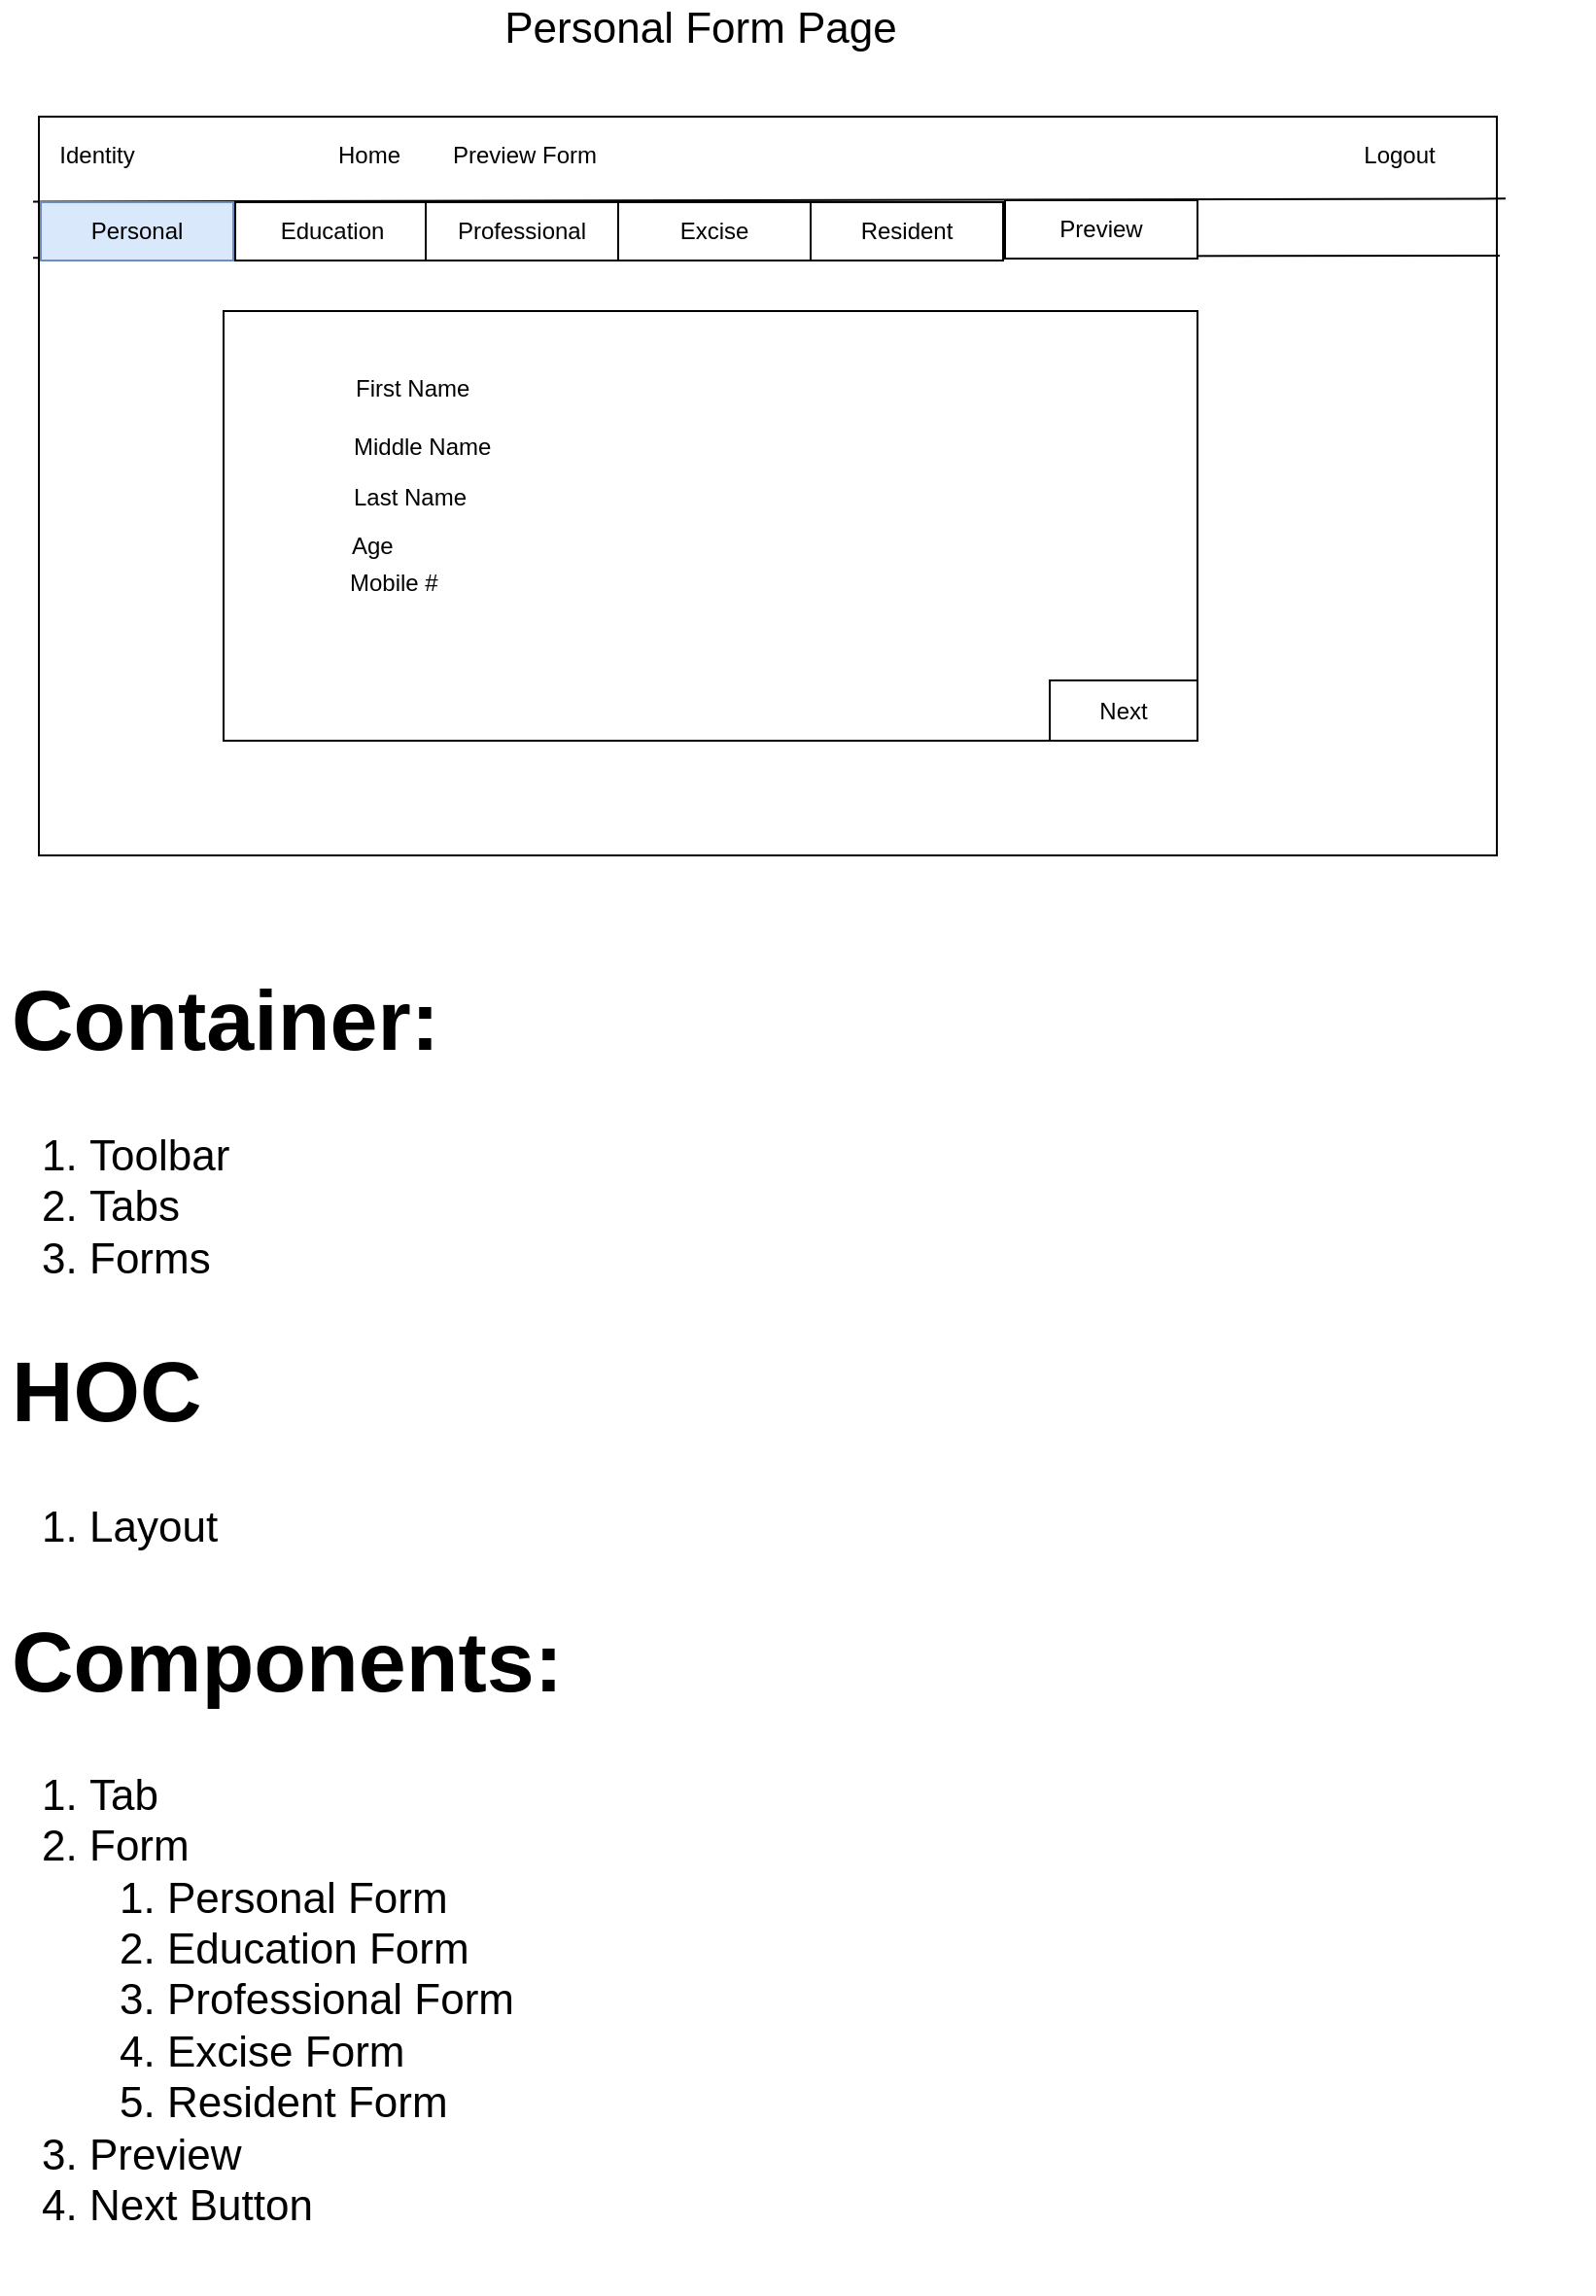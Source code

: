 <mxfile version="13.7.9" type="github" pages="6">
  <diagram id="_5QMkp_ZpDh5lMbEbbph" name="Personal Form Page">
    <mxGraphModel dx="1038" dy="609" grid="1" gridSize="10" guides="1" tooltips="1" connect="1" arrows="1" fold="1" page="1" pageScale="1" pageWidth="827" pageHeight="1169" math="0" shadow="0">
      <root>
        <mxCell id="0" />
        <mxCell id="1" parent="0" />
        <mxCell id="dHvcwWORWN_SWeiu5R4C-1" value="" style="rounded=0;whiteSpace=wrap;html=1;" parent="1" vertex="1">
          <mxGeometry x="40" y="90" width="750" height="380" as="geometry" />
        </mxCell>
        <mxCell id="dHvcwWORWN_SWeiu5R4C-2" value="" style="endArrow=none;html=1;exitX=1.006;exitY=0.111;exitDx=0;exitDy=0;exitPerimeter=0;entryX=-0.004;entryY=0.115;entryDx=0;entryDy=0;entryPerimeter=0;" parent="1" source="dHvcwWORWN_SWeiu5R4C-1" target="dHvcwWORWN_SWeiu5R4C-1" edge="1">
          <mxGeometry width="50" height="50" relative="1" as="geometry">
            <mxPoint x="390" y="340" as="sourcePoint" />
            <mxPoint x="440" y="290" as="targetPoint" />
          </mxGeometry>
        </mxCell>
        <mxCell id="dHvcwWORWN_SWeiu5R4C-3" value="Identity" style="text;html=1;strokeColor=none;fillColor=none;align=center;verticalAlign=middle;whiteSpace=wrap;rounded=0;" parent="1" vertex="1">
          <mxGeometry x="50" y="100" width="40" height="20" as="geometry" />
        </mxCell>
        <mxCell id="dHvcwWORWN_SWeiu5R4C-4" value="Home" style="text;html=1;strokeColor=none;fillColor=none;align=center;verticalAlign=middle;whiteSpace=wrap;rounded=0;" parent="1" vertex="1">
          <mxGeometry x="190" y="100" width="40" height="20" as="geometry" />
        </mxCell>
        <mxCell id="dHvcwWORWN_SWeiu5R4C-5" value="Preview Form" style="text;html=1;strokeColor=none;fillColor=none;align=center;verticalAlign=middle;whiteSpace=wrap;rounded=0;" parent="1" vertex="1">
          <mxGeometry x="250" y="100" width="80" height="20" as="geometry" />
        </mxCell>
        <mxCell id="dHvcwWORWN_SWeiu5R4C-6" value="Logout" style="text;html=1;strokeColor=none;fillColor=none;align=center;verticalAlign=middle;whiteSpace=wrap;rounded=0;" parent="1" vertex="1">
          <mxGeometry x="720" y="100" width="40" height="20" as="geometry" />
        </mxCell>
        <mxCell id="dHvcwWORWN_SWeiu5R4C-7" value="" style="endArrow=none;html=1;entryX=1.002;entryY=0.188;entryDx=0;entryDy=0;exitX=-0.004;exitY=0.191;exitDx=0;exitDy=0;entryPerimeter=0;exitPerimeter=0;" parent="1" source="dHvcwWORWN_SWeiu5R4C-1" target="dHvcwWORWN_SWeiu5R4C-1" edge="1">
          <mxGeometry width="50" height="50" relative="1" as="geometry">
            <mxPoint x="390" y="330" as="sourcePoint" />
            <mxPoint x="440" y="280" as="targetPoint" />
          </mxGeometry>
        </mxCell>
        <mxCell id="dHvcwWORWN_SWeiu5R4C-8" value="Personal" style="rounded=0;whiteSpace=wrap;html=1;fillColor=#dae8fc;strokeColor=#6c8ebf;" parent="1" vertex="1">
          <mxGeometry x="41" y="134" width="99" height="30" as="geometry" />
        </mxCell>
        <mxCell id="dHvcwWORWN_SWeiu5R4C-11" value="" style="rounded=0;whiteSpace=wrap;html=1;" parent="1" vertex="1">
          <mxGeometry x="141" y="134" width="99" height="30" as="geometry" />
        </mxCell>
        <mxCell id="dHvcwWORWN_SWeiu5R4C-12" value="Professional" style="rounded=0;whiteSpace=wrap;html=1;" parent="1" vertex="1">
          <mxGeometry x="239" y="134" width="99" height="30" as="geometry" />
        </mxCell>
        <mxCell id="dHvcwWORWN_SWeiu5R4C-13" value="Excise" style="rounded=0;whiteSpace=wrap;html=1;" parent="1" vertex="1">
          <mxGeometry x="338" y="134" width="99" height="30" as="geometry" />
        </mxCell>
        <mxCell id="dHvcwWORWN_SWeiu5R4C-14" value="Resident" style="rounded=0;whiteSpace=wrap;html=1;" parent="1" vertex="1">
          <mxGeometry x="437" y="134" width="99" height="30" as="geometry" />
        </mxCell>
        <mxCell id="dHvcwWORWN_SWeiu5R4C-15" value="Preview" style="rounded=0;whiteSpace=wrap;html=1;" parent="1" vertex="1">
          <mxGeometry x="537" y="133" width="99" height="30" as="geometry" />
        </mxCell>
        <mxCell id="dHvcwWORWN_SWeiu5R4C-16" value="Education" style="text;html=1;strokeColor=none;fillColor=none;align=center;verticalAlign=middle;whiteSpace=wrap;rounded=0;" parent="1" vertex="1">
          <mxGeometry x="170.5" y="139" width="40" height="20" as="geometry" />
        </mxCell>
        <mxCell id="dHvcwWORWN_SWeiu5R4C-17" value="" style="whiteSpace=wrap;html=1;" parent="1" vertex="1">
          <mxGeometry x="135" y="190" width="501" height="221" as="geometry" />
        </mxCell>
        <mxCell id="dHvcwWORWN_SWeiu5R4C-18" value="First Name" style="text;html=1;strokeColor=none;fillColor=none;align=left;verticalAlign=middle;whiteSpace=wrap;rounded=0;" parent="1" vertex="1">
          <mxGeometry x="201" y="220" width="90" height="20" as="geometry" />
        </mxCell>
        <mxCell id="dHvcwWORWN_SWeiu5R4C-19" value="Middle Name" style="text;html=1;strokeColor=none;fillColor=none;align=left;verticalAlign=middle;whiteSpace=wrap;rounded=0;" parent="1" vertex="1">
          <mxGeometry x="200" y="250" width="80" height="20" as="geometry" />
        </mxCell>
        <mxCell id="dHvcwWORWN_SWeiu5R4C-20" value="Last Name" style="text;html=1;strokeColor=none;fillColor=none;align=left;verticalAlign=middle;whiteSpace=wrap;rounded=0;" parent="1" vertex="1">
          <mxGeometry x="200" y="276" width="70" height="20" as="geometry" />
        </mxCell>
        <mxCell id="dHvcwWORWN_SWeiu5R4C-21" value="Age" style="text;html=1;strokeColor=none;fillColor=none;align=left;verticalAlign=middle;whiteSpace=wrap;rounded=0;" parent="1" vertex="1">
          <mxGeometry x="199" y="301" width="70" height="20" as="geometry" />
        </mxCell>
        <mxCell id="dHvcwWORWN_SWeiu5R4C-22" value="Mobile #" style="text;html=1;strokeColor=none;fillColor=none;align=left;verticalAlign=middle;whiteSpace=wrap;rounded=0;" parent="1" vertex="1">
          <mxGeometry x="198" y="320" width="92" height="20" as="geometry" />
        </mxCell>
        <mxCell id="dHvcwWORWN_SWeiu5R4C-24" value="Next" style="rounded=0;whiteSpace=wrap;html=1;align=center;" parent="1" vertex="1">
          <mxGeometry x="560" y="380" width="76" height="31" as="geometry" />
        </mxCell>
        <mxCell id="dHvcwWORWN_SWeiu5R4C-25" value="Personal Form Page" style="text;html=1;align=center;verticalAlign=middle;resizable=0;points=[];autosize=1;fontSize=22;" parent="1" vertex="1">
          <mxGeometry x="270" y="30" width="220" height="30" as="geometry" />
        </mxCell>
        <mxCell id="dHvcwWORWN_SWeiu5R4C-27" value="&lt;h1&gt;Container:&lt;/h1&gt;&lt;div&gt;&lt;ol&gt;&lt;li&gt;Toolbar&lt;/li&gt;&lt;li&gt;Tabs&lt;/li&gt;&lt;li&gt;Forms&lt;/li&gt;&lt;/ol&gt;&lt;h1&gt;HOC&lt;/h1&gt;&lt;/div&gt;&lt;div&gt;&lt;ol&gt;&lt;li&gt;Layout&lt;/li&gt;&lt;/ol&gt;&lt;h1&gt;Components:&lt;/h1&gt;&lt;/div&gt;&lt;div&gt;&lt;ol&gt;&lt;li&gt;Tab&lt;/li&gt;&lt;li&gt;Form&lt;/li&gt;&lt;ol&gt;&lt;li&gt;Personal Form&lt;/li&gt;&lt;li&gt;Education Form&lt;/li&gt;&lt;li&gt;Professional Form&lt;/li&gt;&lt;li&gt;Excise Form&lt;/li&gt;&lt;li&gt;Resident Form&lt;/li&gt;&lt;/ol&gt;&lt;li&gt;Preview&lt;/li&gt;&lt;li&gt;Next Button&lt;/li&gt;&lt;/ol&gt;&lt;/div&gt;" style="text;html=1;strokeColor=none;fillColor=none;spacing=5;spacingTop=-20;whiteSpace=wrap;overflow=hidden;rounded=0;fontSize=22;align=left;" parent="1" vertex="1">
          <mxGeometry x="20.5" y="510" width="819.5" height="700" as="geometry" />
        </mxCell>
      </root>
    </mxGraphModel>
  </diagram>
  <diagram id="zomrGP-PZG44oM5V3sx0" name="Education Form">
    <mxGraphModel dx="1038" dy="609" grid="1" gridSize="10" guides="1" tooltips="1" connect="1" arrows="1" fold="1" page="1" pageScale="1" pageWidth="827" pageHeight="1169" math="0" shadow="0">
      <root>
        <mxCell id="RTlmgX5sPp2LF5R2o2zU-0" />
        <mxCell id="RTlmgX5sPp2LF5R2o2zU-1" parent="RTlmgX5sPp2LF5R2o2zU-0" />
        <mxCell id="RTlmgX5sPp2LF5R2o2zU-2" value="" style="rounded=0;whiteSpace=wrap;html=1;" vertex="1" parent="RTlmgX5sPp2LF5R2o2zU-1">
          <mxGeometry x="40" y="90" width="750" height="380" as="geometry" />
        </mxCell>
        <mxCell id="RTlmgX5sPp2LF5R2o2zU-3" value="" style="endArrow=none;html=1;exitX=1.006;exitY=0.111;exitDx=0;exitDy=0;exitPerimeter=0;entryX=-0.004;entryY=0.115;entryDx=0;entryDy=0;entryPerimeter=0;" edge="1" parent="RTlmgX5sPp2LF5R2o2zU-1" source="RTlmgX5sPp2LF5R2o2zU-2" target="RTlmgX5sPp2LF5R2o2zU-2">
          <mxGeometry width="50" height="50" relative="1" as="geometry">
            <mxPoint x="390" y="340" as="sourcePoint" />
            <mxPoint x="440" y="290" as="targetPoint" />
          </mxGeometry>
        </mxCell>
        <mxCell id="RTlmgX5sPp2LF5R2o2zU-4" value="Identity" style="text;html=1;strokeColor=none;fillColor=none;align=center;verticalAlign=middle;whiteSpace=wrap;rounded=0;" vertex="1" parent="RTlmgX5sPp2LF5R2o2zU-1">
          <mxGeometry x="50" y="100" width="40" height="20" as="geometry" />
        </mxCell>
        <mxCell id="RTlmgX5sPp2LF5R2o2zU-5" value="Home" style="text;html=1;strokeColor=none;fillColor=none;align=center;verticalAlign=middle;whiteSpace=wrap;rounded=0;" vertex="1" parent="RTlmgX5sPp2LF5R2o2zU-1">
          <mxGeometry x="190" y="100" width="40" height="20" as="geometry" />
        </mxCell>
        <mxCell id="RTlmgX5sPp2LF5R2o2zU-6" value="Preview Form" style="text;html=1;strokeColor=none;fillColor=none;align=center;verticalAlign=middle;whiteSpace=wrap;rounded=0;" vertex="1" parent="RTlmgX5sPp2LF5R2o2zU-1">
          <mxGeometry x="250" y="100" width="80" height="20" as="geometry" />
        </mxCell>
        <mxCell id="RTlmgX5sPp2LF5R2o2zU-7" value="Logout" style="text;html=1;strokeColor=none;fillColor=none;align=center;verticalAlign=middle;whiteSpace=wrap;rounded=0;" vertex="1" parent="RTlmgX5sPp2LF5R2o2zU-1">
          <mxGeometry x="720" y="100" width="40" height="20" as="geometry" />
        </mxCell>
        <mxCell id="RTlmgX5sPp2LF5R2o2zU-8" value="" style="endArrow=none;html=1;entryX=1.002;entryY=0.188;entryDx=0;entryDy=0;exitX=-0.004;exitY=0.191;exitDx=0;exitDy=0;entryPerimeter=0;exitPerimeter=0;" edge="1" parent="RTlmgX5sPp2LF5R2o2zU-1" source="RTlmgX5sPp2LF5R2o2zU-2" target="RTlmgX5sPp2LF5R2o2zU-2">
          <mxGeometry width="50" height="50" relative="1" as="geometry">
            <mxPoint x="390" y="330" as="sourcePoint" />
            <mxPoint x="440" y="280" as="targetPoint" />
          </mxGeometry>
        </mxCell>
        <mxCell id="RTlmgX5sPp2LF5R2o2zU-9" value="Personal" style="rounded=0;whiteSpace=wrap;html=1;" vertex="1" parent="RTlmgX5sPp2LF5R2o2zU-1">
          <mxGeometry x="41" y="134" width="99" height="30" as="geometry" />
        </mxCell>
        <mxCell id="RTlmgX5sPp2LF5R2o2zU-10" value="" style="rounded=0;whiteSpace=wrap;html=1;fillColor=#dae8fc;strokeColor=#6c8ebf;" vertex="1" parent="RTlmgX5sPp2LF5R2o2zU-1">
          <mxGeometry x="141" y="134" width="99" height="30" as="geometry" />
        </mxCell>
        <mxCell id="RTlmgX5sPp2LF5R2o2zU-11" value="Professional" style="rounded=0;whiteSpace=wrap;html=1;" vertex="1" parent="RTlmgX5sPp2LF5R2o2zU-1">
          <mxGeometry x="239" y="134" width="99" height="30" as="geometry" />
        </mxCell>
        <mxCell id="RTlmgX5sPp2LF5R2o2zU-12" value="Excise" style="rounded=0;whiteSpace=wrap;html=1;" vertex="1" parent="RTlmgX5sPp2LF5R2o2zU-1">
          <mxGeometry x="338" y="134" width="99" height="30" as="geometry" />
        </mxCell>
        <mxCell id="RTlmgX5sPp2LF5R2o2zU-13" value="Resident" style="rounded=0;whiteSpace=wrap;html=1;" vertex="1" parent="RTlmgX5sPp2LF5R2o2zU-1">
          <mxGeometry x="437" y="134" width="99" height="30" as="geometry" />
        </mxCell>
        <mxCell id="RTlmgX5sPp2LF5R2o2zU-14" value="Preview" style="rounded=0;whiteSpace=wrap;html=1;" vertex="1" parent="RTlmgX5sPp2LF5R2o2zU-1">
          <mxGeometry x="537" y="133" width="99" height="30" as="geometry" />
        </mxCell>
        <mxCell id="RTlmgX5sPp2LF5R2o2zU-15" value="Education" style="text;html=1;strokeColor=none;fillColor=none;align=center;verticalAlign=middle;whiteSpace=wrap;rounded=0;" vertex="1" parent="RTlmgX5sPp2LF5R2o2zU-1">
          <mxGeometry x="170.5" y="139" width="40" height="20" as="geometry" />
        </mxCell>
        <mxCell id="RTlmgX5sPp2LF5R2o2zU-16" value="" style="whiteSpace=wrap;html=1;" vertex="1" parent="RTlmgX5sPp2LF5R2o2zU-1">
          <mxGeometry x="135" y="190" width="501" height="221" as="geometry" />
        </mxCell>
        <mxCell id="RTlmgX5sPp2LF5R2o2zU-17" value="Matriculation Marks" style="text;html=1;strokeColor=none;fillColor=none;align=left;verticalAlign=middle;whiteSpace=wrap;rounded=0;" vertex="1" parent="RTlmgX5sPp2LF5R2o2zU-1">
          <mxGeometry x="201" y="220" width="259" height="20" as="geometry" />
        </mxCell>
        <mxCell id="RTlmgX5sPp2LF5R2o2zU-18" value="Intermediate Marks&amp;nbsp;" style="text;html=1;strokeColor=none;fillColor=none;align=left;verticalAlign=middle;whiteSpace=wrap;rounded=0;" vertex="1" parent="RTlmgX5sPp2LF5R2o2zU-1">
          <mxGeometry x="200" y="250" width="250" height="20" as="geometry" />
        </mxCell>
        <mxCell id="RTlmgX5sPp2LF5R2o2zU-19" value="Bachelor Marks&amp;nbsp;" style="text;html=1;strokeColor=none;fillColor=none;align=left;verticalAlign=middle;whiteSpace=wrap;rounded=0;" vertex="1" parent="RTlmgX5sPp2LF5R2o2zU-1">
          <mxGeometry x="200" y="276" width="160" height="20" as="geometry" />
        </mxCell>
        <mxCell id="RTlmgX5sPp2LF5R2o2zU-22" value="Next" style="rounded=0;whiteSpace=wrap;html=1;align=center;" vertex="1" parent="RTlmgX5sPp2LF5R2o2zU-1">
          <mxGeometry x="560" y="380" width="76" height="31" as="geometry" />
        </mxCell>
      </root>
    </mxGraphModel>
  </diagram>
  <diagram id="vDonPLZ5r_6iy3P9Mzc5" name="Professional Form">
    <mxGraphModel dx="1038" dy="609" grid="1" gridSize="10" guides="1" tooltips="1" connect="1" arrows="1" fold="1" page="1" pageScale="1" pageWidth="827" pageHeight="1169" math="0" shadow="0">
      <root>
        <mxCell id="7hZLZrtry4kmKRyQlCpE-0" />
        <mxCell id="7hZLZrtry4kmKRyQlCpE-1" parent="7hZLZrtry4kmKRyQlCpE-0" />
        <mxCell id="7hZLZrtry4kmKRyQlCpE-2" value="" style="rounded=0;whiteSpace=wrap;html=1;" vertex="1" parent="7hZLZrtry4kmKRyQlCpE-1">
          <mxGeometry x="40" y="90" width="750" height="380" as="geometry" />
        </mxCell>
        <mxCell id="7hZLZrtry4kmKRyQlCpE-3" value="" style="endArrow=none;html=1;exitX=1.006;exitY=0.111;exitDx=0;exitDy=0;exitPerimeter=0;entryX=-0.004;entryY=0.115;entryDx=0;entryDy=0;entryPerimeter=0;" edge="1" parent="7hZLZrtry4kmKRyQlCpE-1" source="7hZLZrtry4kmKRyQlCpE-2" target="7hZLZrtry4kmKRyQlCpE-2">
          <mxGeometry width="50" height="50" relative="1" as="geometry">
            <mxPoint x="390" y="340" as="sourcePoint" />
            <mxPoint x="440" y="290" as="targetPoint" />
          </mxGeometry>
        </mxCell>
        <mxCell id="7hZLZrtry4kmKRyQlCpE-4" value="Identity" style="text;html=1;strokeColor=none;fillColor=none;align=center;verticalAlign=middle;whiteSpace=wrap;rounded=0;" vertex="1" parent="7hZLZrtry4kmKRyQlCpE-1">
          <mxGeometry x="50" y="100" width="40" height="20" as="geometry" />
        </mxCell>
        <mxCell id="7hZLZrtry4kmKRyQlCpE-5" value="Home" style="text;html=1;strokeColor=none;fillColor=none;align=center;verticalAlign=middle;whiteSpace=wrap;rounded=0;" vertex="1" parent="7hZLZrtry4kmKRyQlCpE-1">
          <mxGeometry x="190" y="100" width="40" height="20" as="geometry" />
        </mxCell>
        <mxCell id="7hZLZrtry4kmKRyQlCpE-6" value="Preview Form" style="text;html=1;strokeColor=none;fillColor=none;align=center;verticalAlign=middle;whiteSpace=wrap;rounded=0;" vertex="1" parent="7hZLZrtry4kmKRyQlCpE-1">
          <mxGeometry x="250" y="100" width="80" height="20" as="geometry" />
        </mxCell>
        <mxCell id="7hZLZrtry4kmKRyQlCpE-7" value="Logout" style="text;html=1;strokeColor=none;fillColor=none;align=center;verticalAlign=middle;whiteSpace=wrap;rounded=0;" vertex="1" parent="7hZLZrtry4kmKRyQlCpE-1">
          <mxGeometry x="720" y="100" width="40" height="20" as="geometry" />
        </mxCell>
        <mxCell id="7hZLZrtry4kmKRyQlCpE-8" value="" style="endArrow=none;html=1;entryX=1.002;entryY=0.188;entryDx=0;entryDy=0;exitX=-0.004;exitY=0.191;exitDx=0;exitDy=0;entryPerimeter=0;exitPerimeter=0;" edge="1" parent="7hZLZrtry4kmKRyQlCpE-1" source="7hZLZrtry4kmKRyQlCpE-2" target="7hZLZrtry4kmKRyQlCpE-2">
          <mxGeometry width="50" height="50" relative="1" as="geometry">
            <mxPoint x="390" y="330" as="sourcePoint" />
            <mxPoint x="440" y="280" as="targetPoint" />
          </mxGeometry>
        </mxCell>
        <mxCell id="7hZLZrtry4kmKRyQlCpE-9" value="Personal" style="rounded=0;whiteSpace=wrap;html=1;" vertex="1" parent="7hZLZrtry4kmKRyQlCpE-1">
          <mxGeometry x="41" y="134" width="99" height="30" as="geometry" />
        </mxCell>
        <mxCell id="7hZLZrtry4kmKRyQlCpE-10" value="" style="rounded=0;whiteSpace=wrap;html=1;" vertex="1" parent="7hZLZrtry4kmKRyQlCpE-1">
          <mxGeometry x="141" y="134" width="99" height="30" as="geometry" />
        </mxCell>
        <mxCell id="7hZLZrtry4kmKRyQlCpE-11" value="Professional" style="rounded=0;whiteSpace=wrap;html=1;fillColor=#dae8fc;strokeColor=#6c8ebf;" vertex="1" parent="7hZLZrtry4kmKRyQlCpE-1">
          <mxGeometry x="239" y="134" width="99" height="30" as="geometry" />
        </mxCell>
        <mxCell id="7hZLZrtry4kmKRyQlCpE-12" value="Excise" style="rounded=0;whiteSpace=wrap;html=1;" vertex="1" parent="7hZLZrtry4kmKRyQlCpE-1">
          <mxGeometry x="338" y="134" width="99" height="30" as="geometry" />
        </mxCell>
        <mxCell id="7hZLZrtry4kmKRyQlCpE-13" value="Resident" style="rounded=0;whiteSpace=wrap;html=1;" vertex="1" parent="7hZLZrtry4kmKRyQlCpE-1">
          <mxGeometry x="437" y="134" width="99" height="30" as="geometry" />
        </mxCell>
        <mxCell id="7hZLZrtry4kmKRyQlCpE-14" value="Preview" style="rounded=0;whiteSpace=wrap;html=1;" vertex="1" parent="7hZLZrtry4kmKRyQlCpE-1">
          <mxGeometry x="537" y="133" width="99" height="30" as="geometry" />
        </mxCell>
        <mxCell id="7hZLZrtry4kmKRyQlCpE-15" value="Education" style="text;html=1;strokeColor=none;fillColor=none;align=center;verticalAlign=middle;whiteSpace=wrap;rounded=0;" vertex="1" parent="7hZLZrtry4kmKRyQlCpE-1">
          <mxGeometry x="170.5" y="139" width="40" height="20" as="geometry" />
        </mxCell>
        <mxCell id="7hZLZrtry4kmKRyQlCpE-16" value="" style="whiteSpace=wrap;html=1;" vertex="1" parent="7hZLZrtry4kmKRyQlCpE-1">
          <mxGeometry x="135" y="190" width="501" height="221" as="geometry" />
        </mxCell>
        <mxCell id="7hZLZrtry4kmKRyQlCpE-17" value="Current Status" style="text;html=1;strokeColor=none;fillColor=none;align=left;verticalAlign=middle;whiteSpace=wrap;rounded=0;" vertex="1" parent="7hZLZrtry4kmKRyQlCpE-1">
          <mxGeometry x="201" y="220" width="149" height="20" as="geometry" />
        </mxCell>
        <mxCell id="7hZLZrtry4kmKRyQlCpE-18" value="Name of Company&amp;nbsp;" style="text;html=1;strokeColor=none;fillColor=none;align=left;verticalAlign=middle;whiteSpace=wrap;rounded=0;" vertex="1" parent="7hZLZrtry4kmKRyQlCpE-1">
          <mxGeometry x="200" y="250" width="130" height="20" as="geometry" />
        </mxCell>
        <mxCell id="7hZLZrtry4kmKRyQlCpE-19" value="Designation Name&amp;nbsp;" style="text;html=1;strokeColor=none;fillColor=none;align=left;verticalAlign=middle;whiteSpace=wrap;rounded=0;" vertex="1" parent="7hZLZrtry4kmKRyQlCpE-1">
          <mxGeometry x="200" y="276" width="110" height="20" as="geometry" />
        </mxCell>
        <mxCell id="7hZLZrtry4kmKRyQlCpE-22" value="Next" style="rounded=0;whiteSpace=wrap;html=1;align=center;" vertex="1" parent="7hZLZrtry4kmKRyQlCpE-1">
          <mxGeometry x="560" y="380" width="76" height="31" as="geometry" />
        </mxCell>
      </root>
    </mxGraphModel>
  </diagram>
  <diagram id="IwCMvcIFxR8ytH-LMjmT" name="Excise Form">
    <mxGraphModel dx="1038" dy="609" grid="1" gridSize="10" guides="1" tooltips="1" connect="1" arrows="1" fold="1" page="1" pageScale="1" pageWidth="827" pageHeight="1169" math="0" shadow="0">
      <root>
        <mxCell id="yuKp6AU2qF__aNd0cSIY-0" />
        <mxCell id="yuKp6AU2qF__aNd0cSIY-1" parent="yuKp6AU2qF__aNd0cSIY-0" />
        <mxCell id="yuKp6AU2qF__aNd0cSIY-2" value="" style="rounded=0;whiteSpace=wrap;html=1;" vertex="1" parent="yuKp6AU2qF__aNd0cSIY-1">
          <mxGeometry x="40" y="90" width="750" height="380" as="geometry" />
        </mxCell>
        <mxCell id="yuKp6AU2qF__aNd0cSIY-3" value="" style="endArrow=none;html=1;exitX=1.006;exitY=0.111;exitDx=0;exitDy=0;exitPerimeter=0;entryX=-0.004;entryY=0.115;entryDx=0;entryDy=0;entryPerimeter=0;" edge="1" parent="yuKp6AU2qF__aNd0cSIY-1" source="yuKp6AU2qF__aNd0cSIY-2" target="yuKp6AU2qF__aNd0cSIY-2">
          <mxGeometry width="50" height="50" relative="1" as="geometry">
            <mxPoint x="390" y="340" as="sourcePoint" />
            <mxPoint x="440" y="290" as="targetPoint" />
          </mxGeometry>
        </mxCell>
        <mxCell id="yuKp6AU2qF__aNd0cSIY-4" value="Identity" style="text;html=1;strokeColor=none;fillColor=none;align=center;verticalAlign=middle;whiteSpace=wrap;rounded=0;" vertex="1" parent="yuKp6AU2qF__aNd0cSIY-1">
          <mxGeometry x="50" y="100" width="40" height="20" as="geometry" />
        </mxCell>
        <mxCell id="yuKp6AU2qF__aNd0cSIY-5" value="Home" style="text;html=1;strokeColor=none;fillColor=none;align=center;verticalAlign=middle;whiteSpace=wrap;rounded=0;" vertex="1" parent="yuKp6AU2qF__aNd0cSIY-1">
          <mxGeometry x="190" y="100" width="40" height="20" as="geometry" />
        </mxCell>
        <mxCell id="yuKp6AU2qF__aNd0cSIY-6" value="Preview Form" style="text;html=1;strokeColor=none;fillColor=none;align=center;verticalAlign=middle;whiteSpace=wrap;rounded=0;" vertex="1" parent="yuKp6AU2qF__aNd0cSIY-1">
          <mxGeometry x="250" y="100" width="80" height="20" as="geometry" />
        </mxCell>
        <mxCell id="yuKp6AU2qF__aNd0cSIY-7" value="Logout" style="text;html=1;strokeColor=none;fillColor=none;align=center;verticalAlign=middle;whiteSpace=wrap;rounded=0;" vertex="1" parent="yuKp6AU2qF__aNd0cSIY-1">
          <mxGeometry x="720" y="100" width="40" height="20" as="geometry" />
        </mxCell>
        <mxCell id="yuKp6AU2qF__aNd0cSIY-8" value="" style="endArrow=none;html=1;entryX=1.002;entryY=0.188;entryDx=0;entryDy=0;exitX=-0.004;exitY=0.191;exitDx=0;exitDy=0;entryPerimeter=0;exitPerimeter=0;" edge="1" parent="yuKp6AU2qF__aNd0cSIY-1" source="yuKp6AU2qF__aNd0cSIY-2" target="yuKp6AU2qF__aNd0cSIY-2">
          <mxGeometry width="50" height="50" relative="1" as="geometry">
            <mxPoint x="390" y="330" as="sourcePoint" />
            <mxPoint x="440" y="280" as="targetPoint" />
          </mxGeometry>
        </mxCell>
        <mxCell id="yuKp6AU2qF__aNd0cSIY-9" value="Personal" style="rounded=0;whiteSpace=wrap;html=1;" vertex="1" parent="yuKp6AU2qF__aNd0cSIY-1">
          <mxGeometry x="41" y="134" width="99" height="30" as="geometry" />
        </mxCell>
        <mxCell id="yuKp6AU2qF__aNd0cSIY-10" value="" style="rounded=0;whiteSpace=wrap;html=1;" vertex="1" parent="yuKp6AU2qF__aNd0cSIY-1">
          <mxGeometry x="141" y="134" width="99" height="30" as="geometry" />
        </mxCell>
        <mxCell id="yuKp6AU2qF__aNd0cSIY-11" value="Professional" style="rounded=0;whiteSpace=wrap;html=1;" vertex="1" parent="yuKp6AU2qF__aNd0cSIY-1">
          <mxGeometry x="239" y="134" width="99" height="30" as="geometry" />
        </mxCell>
        <mxCell id="yuKp6AU2qF__aNd0cSIY-12" value="Excise" style="rounded=0;whiteSpace=wrap;html=1;fillColor=#dae8fc;strokeColor=#6c8ebf;" vertex="1" parent="yuKp6AU2qF__aNd0cSIY-1">
          <mxGeometry x="338" y="134" width="99" height="30" as="geometry" />
        </mxCell>
        <mxCell id="yuKp6AU2qF__aNd0cSIY-13" value="Resident" style="rounded=0;whiteSpace=wrap;html=1;" vertex="1" parent="yuKp6AU2qF__aNd0cSIY-1">
          <mxGeometry x="437" y="134" width="99" height="30" as="geometry" />
        </mxCell>
        <mxCell id="yuKp6AU2qF__aNd0cSIY-14" value="Preview" style="rounded=0;whiteSpace=wrap;html=1;" vertex="1" parent="yuKp6AU2qF__aNd0cSIY-1">
          <mxGeometry x="537" y="133" width="99" height="30" as="geometry" />
        </mxCell>
        <mxCell id="yuKp6AU2qF__aNd0cSIY-15" value="Education" style="text;html=1;strokeColor=none;fillColor=none;align=center;verticalAlign=middle;whiteSpace=wrap;rounded=0;" vertex="1" parent="yuKp6AU2qF__aNd0cSIY-1">
          <mxGeometry x="170.5" y="139" width="40" height="20" as="geometry" />
        </mxCell>
        <mxCell id="yuKp6AU2qF__aNd0cSIY-16" value="" style="whiteSpace=wrap;html=1;" vertex="1" parent="yuKp6AU2qF__aNd0cSIY-1">
          <mxGeometry x="135" y="190" width="501" height="221" as="geometry" />
        </mxCell>
        <mxCell id="yuKp6AU2qF__aNd0cSIY-17" value="Have You Vehicle&amp;nbsp;" style="text;html=1;strokeColor=none;fillColor=none;align=left;verticalAlign=middle;whiteSpace=wrap;rounded=0;" vertex="1" parent="yuKp6AU2qF__aNd0cSIY-1">
          <mxGeometry x="201" y="220" width="149" height="20" as="geometry" />
        </mxCell>
        <mxCell id="yuKp6AU2qF__aNd0cSIY-22" value="Next" style="rounded=0;whiteSpace=wrap;html=1;align=center;" vertex="1" parent="yuKp6AU2qF__aNd0cSIY-1">
          <mxGeometry x="560" y="380" width="76" height="31" as="geometry" />
        </mxCell>
        <mxCell id="xb43eg2x5jJnBdIJtg4Q-0" value="Type" style="text;html=1;strokeColor=none;fillColor=none;align=left;verticalAlign=middle;whiteSpace=wrap;rounded=0;" vertex="1" parent="yuKp6AU2qF__aNd0cSIY-1">
          <mxGeometry x="203" y="237" width="149" height="20" as="geometry" />
        </mxCell>
        <mxCell id="xb43eg2x5jJnBdIJtg4Q-1" value="Plate Number" style="text;html=1;strokeColor=none;fillColor=none;align=left;verticalAlign=middle;whiteSpace=wrap;rounded=0;" vertex="1" parent="yuKp6AU2qF__aNd0cSIY-1">
          <mxGeometry x="205" y="252" width="149" height="20" as="geometry" />
        </mxCell>
      </root>
    </mxGraphModel>
  </diagram>
  <diagram id="IIjqFPzKwZbvzoHn7iBu" name="Resident Form">
    <mxGraphModel dx="1038" dy="609" grid="1" gridSize="10" guides="1" tooltips="1" connect="1" arrows="1" fold="1" page="1" pageScale="1" pageWidth="827" pageHeight="1169" math="0" shadow="0">
      <root>
        <mxCell id="4urHU6THPsLhOWqmrZg6-0" />
        <mxCell id="4urHU6THPsLhOWqmrZg6-1" parent="4urHU6THPsLhOWqmrZg6-0" />
        <mxCell id="4urHU6THPsLhOWqmrZg6-2" value="" style="rounded=0;whiteSpace=wrap;html=1;" vertex="1" parent="4urHU6THPsLhOWqmrZg6-1">
          <mxGeometry x="40" y="90" width="750" height="380" as="geometry" />
        </mxCell>
        <mxCell id="4urHU6THPsLhOWqmrZg6-3" value="" style="endArrow=none;html=1;exitX=1.006;exitY=0.111;exitDx=0;exitDy=0;exitPerimeter=0;entryX=-0.004;entryY=0.115;entryDx=0;entryDy=0;entryPerimeter=0;" edge="1" parent="4urHU6THPsLhOWqmrZg6-1" source="4urHU6THPsLhOWqmrZg6-2" target="4urHU6THPsLhOWqmrZg6-2">
          <mxGeometry width="50" height="50" relative="1" as="geometry">
            <mxPoint x="390" y="340" as="sourcePoint" />
            <mxPoint x="440" y="290" as="targetPoint" />
          </mxGeometry>
        </mxCell>
        <mxCell id="4urHU6THPsLhOWqmrZg6-4" value="Identity" style="text;html=1;strokeColor=none;fillColor=none;align=center;verticalAlign=middle;whiteSpace=wrap;rounded=0;" vertex="1" parent="4urHU6THPsLhOWqmrZg6-1">
          <mxGeometry x="50" y="100" width="40" height="20" as="geometry" />
        </mxCell>
        <mxCell id="4urHU6THPsLhOWqmrZg6-5" value="Home" style="text;html=1;strokeColor=none;fillColor=none;align=center;verticalAlign=middle;whiteSpace=wrap;rounded=0;" vertex="1" parent="4urHU6THPsLhOWqmrZg6-1">
          <mxGeometry x="190" y="100" width="40" height="20" as="geometry" />
        </mxCell>
        <mxCell id="4urHU6THPsLhOWqmrZg6-6" value="Preview Form" style="text;html=1;strokeColor=none;fillColor=none;align=center;verticalAlign=middle;whiteSpace=wrap;rounded=0;" vertex="1" parent="4urHU6THPsLhOWqmrZg6-1">
          <mxGeometry x="250" y="100" width="80" height="20" as="geometry" />
        </mxCell>
        <mxCell id="4urHU6THPsLhOWqmrZg6-7" value="Logout" style="text;html=1;strokeColor=none;fillColor=none;align=center;verticalAlign=middle;whiteSpace=wrap;rounded=0;" vertex="1" parent="4urHU6THPsLhOWqmrZg6-1">
          <mxGeometry x="720" y="100" width="40" height="20" as="geometry" />
        </mxCell>
        <mxCell id="4urHU6THPsLhOWqmrZg6-8" value="" style="endArrow=none;html=1;entryX=1.002;entryY=0.188;entryDx=0;entryDy=0;exitX=-0.004;exitY=0.191;exitDx=0;exitDy=0;entryPerimeter=0;exitPerimeter=0;" edge="1" parent="4urHU6THPsLhOWqmrZg6-1" source="4urHU6THPsLhOWqmrZg6-2" target="4urHU6THPsLhOWqmrZg6-2">
          <mxGeometry width="50" height="50" relative="1" as="geometry">
            <mxPoint x="390" y="330" as="sourcePoint" />
            <mxPoint x="440" y="280" as="targetPoint" />
          </mxGeometry>
        </mxCell>
        <mxCell id="4urHU6THPsLhOWqmrZg6-9" value="Personal" style="rounded=0;whiteSpace=wrap;html=1;" vertex="1" parent="4urHU6THPsLhOWqmrZg6-1">
          <mxGeometry x="41" y="134" width="99" height="30" as="geometry" />
        </mxCell>
        <mxCell id="4urHU6THPsLhOWqmrZg6-10" value="" style="rounded=0;whiteSpace=wrap;html=1;" vertex="1" parent="4urHU6THPsLhOWqmrZg6-1">
          <mxGeometry x="141" y="134" width="99" height="30" as="geometry" />
        </mxCell>
        <mxCell id="4urHU6THPsLhOWqmrZg6-11" value="Professional" style="rounded=0;whiteSpace=wrap;html=1;" vertex="1" parent="4urHU6THPsLhOWqmrZg6-1">
          <mxGeometry x="239" y="134" width="99" height="30" as="geometry" />
        </mxCell>
        <mxCell id="4urHU6THPsLhOWqmrZg6-12" value="Excise" style="rounded=0;whiteSpace=wrap;html=1;" vertex="1" parent="4urHU6THPsLhOWqmrZg6-1">
          <mxGeometry x="338" y="134" width="99" height="30" as="geometry" />
        </mxCell>
        <mxCell id="4urHU6THPsLhOWqmrZg6-13" value="Resident" style="rounded=0;whiteSpace=wrap;html=1;fillColor=#dae8fc;strokeColor=#6c8ebf;" vertex="1" parent="4urHU6THPsLhOWqmrZg6-1">
          <mxGeometry x="437" y="134" width="99" height="30" as="geometry" />
        </mxCell>
        <mxCell id="4urHU6THPsLhOWqmrZg6-14" value="Preview" style="rounded=0;whiteSpace=wrap;html=1;" vertex="1" parent="4urHU6THPsLhOWqmrZg6-1">
          <mxGeometry x="537" y="133" width="99" height="30" as="geometry" />
        </mxCell>
        <mxCell id="4urHU6THPsLhOWqmrZg6-15" value="Education" style="text;html=1;strokeColor=none;fillColor=none;align=center;verticalAlign=middle;whiteSpace=wrap;rounded=0;" vertex="1" parent="4urHU6THPsLhOWqmrZg6-1">
          <mxGeometry x="170.5" y="139" width="40" height="20" as="geometry" />
        </mxCell>
        <mxCell id="4urHU6THPsLhOWqmrZg6-16" value="" style="whiteSpace=wrap;html=1;" vertex="1" parent="4urHU6THPsLhOWqmrZg6-1">
          <mxGeometry x="135" y="190" width="501" height="221" as="geometry" />
        </mxCell>
        <mxCell id="4urHU6THPsLhOWqmrZg6-17" value="Are you own a house&amp;nbsp;" style="text;html=1;strokeColor=none;fillColor=none;align=left;verticalAlign=middle;whiteSpace=wrap;rounded=0;" vertex="1" parent="4urHU6THPsLhOWqmrZg6-1">
          <mxGeometry x="201" y="220" width="149" height="20" as="geometry" />
        </mxCell>
        <mxCell id="4urHU6THPsLhOWqmrZg6-18" value="House Number" style="text;html=1;strokeColor=none;fillColor=none;align=left;verticalAlign=middle;whiteSpace=wrap;rounded=0;" vertex="1" parent="4urHU6THPsLhOWqmrZg6-1">
          <mxGeometry x="200" y="250" width="120" height="20" as="geometry" />
        </mxCell>
        <mxCell id="4urHU6THPsLhOWqmrZg6-22" value="Next" style="rounded=0;whiteSpace=wrap;html=1;align=center;" vertex="1" parent="4urHU6THPsLhOWqmrZg6-1">
          <mxGeometry x="560" y="380" width="76" height="31" as="geometry" />
        </mxCell>
      </root>
    </mxGraphModel>
  </diagram>
  <diagram id="KJW3xdkifGqmTpWU5k6C" name="Preview">
    <mxGraphModel dx="1038" dy="609" grid="1" gridSize="10" guides="1" tooltips="1" connect="1" arrows="1" fold="1" page="1" pageScale="1" pageWidth="827" pageHeight="1169" math="0" shadow="0">
      <root>
        <mxCell id="ASpAayh2kOZZZim05VVN-0" />
        <mxCell id="ASpAayh2kOZZZim05VVN-1" parent="ASpAayh2kOZZZim05VVN-0" />
        <mxCell id="ASpAayh2kOZZZim05VVN-2" value="" style="rounded=0;whiteSpace=wrap;html=1;" vertex="1" parent="ASpAayh2kOZZZim05VVN-1">
          <mxGeometry x="40" y="90" width="750" height="380" as="geometry" />
        </mxCell>
        <mxCell id="ASpAayh2kOZZZim05VVN-3" value="" style="endArrow=none;html=1;exitX=1.006;exitY=0.111;exitDx=0;exitDy=0;exitPerimeter=0;entryX=-0.004;entryY=0.115;entryDx=0;entryDy=0;entryPerimeter=0;" edge="1" parent="ASpAayh2kOZZZim05VVN-1" source="ASpAayh2kOZZZim05VVN-2" target="ASpAayh2kOZZZim05VVN-2">
          <mxGeometry width="50" height="50" relative="1" as="geometry">
            <mxPoint x="390" y="340" as="sourcePoint" />
            <mxPoint x="440" y="290" as="targetPoint" />
          </mxGeometry>
        </mxCell>
        <mxCell id="ASpAayh2kOZZZim05VVN-4" value="Identity" style="text;html=1;strokeColor=none;fillColor=none;align=center;verticalAlign=middle;whiteSpace=wrap;rounded=0;" vertex="1" parent="ASpAayh2kOZZZim05VVN-1">
          <mxGeometry x="50" y="100" width="40" height="20" as="geometry" />
        </mxCell>
        <mxCell id="ASpAayh2kOZZZim05VVN-5" value="Home" style="text;html=1;strokeColor=none;fillColor=none;align=center;verticalAlign=middle;whiteSpace=wrap;rounded=0;" vertex="1" parent="ASpAayh2kOZZZim05VVN-1">
          <mxGeometry x="190" y="100" width="40" height="20" as="geometry" />
        </mxCell>
        <mxCell id="ASpAayh2kOZZZim05VVN-6" value="Preview Form" style="text;html=1;strokeColor=none;fillColor=none;align=center;verticalAlign=middle;whiteSpace=wrap;rounded=0;" vertex="1" parent="ASpAayh2kOZZZim05VVN-1">
          <mxGeometry x="250" y="100" width="80" height="20" as="geometry" />
        </mxCell>
        <mxCell id="ASpAayh2kOZZZim05VVN-7" value="Logout" style="text;html=1;strokeColor=none;fillColor=none;align=center;verticalAlign=middle;whiteSpace=wrap;rounded=0;" vertex="1" parent="ASpAayh2kOZZZim05VVN-1">
          <mxGeometry x="720" y="100" width="40" height="20" as="geometry" />
        </mxCell>
        <mxCell id="ASpAayh2kOZZZim05VVN-8" value="" style="endArrow=none;html=1;entryX=1.002;entryY=0.188;entryDx=0;entryDy=0;exitX=-0.004;exitY=0.191;exitDx=0;exitDy=0;entryPerimeter=0;exitPerimeter=0;" edge="1" parent="ASpAayh2kOZZZim05VVN-1" source="ASpAayh2kOZZZim05VVN-2" target="ASpAayh2kOZZZim05VVN-2">
          <mxGeometry width="50" height="50" relative="1" as="geometry">
            <mxPoint x="390" y="330" as="sourcePoint" />
            <mxPoint x="440" y="280" as="targetPoint" />
          </mxGeometry>
        </mxCell>
        <mxCell id="ASpAayh2kOZZZim05VVN-9" value="Personal" style="rounded=0;whiteSpace=wrap;html=1;" vertex="1" parent="ASpAayh2kOZZZim05VVN-1">
          <mxGeometry x="41" y="134" width="99" height="30" as="geometry" />
        </mxCell>
        <mxCell id="ASpAayh2kOZZZim05VVN-10" value="" style="rounded=0;whiteSpace=wrap;html=1;" vertex="1" parent="ASpAayh2kOZZZim05VVN-1">
          <mxGeometry x="141" y="134" width="99" height="30" as="geometry" />
        </mxCell>
        <mxCell id="ASpAayh2kOZZZim05VVN-11" value="Professional" style="rounded=0;whiteSpace=wrap;html=1;" vertex="1" parent="ASpAayh2kOZZZim05VVN-1">
          <mxGeometry x="239" y="134" width="99" height="30" as="geometry" />
        </mxCell>
        <mxCell id="ASpAayh2kOZZZim05VVN-12" value="Excise" style="rounded=0;whiteSpace=wrap;html=1;" vertex="1" parent="ASpAayh2kOZZZim05VVN-1">
          <mxGeometry x="338" y="134" width="99" height="30" as="geometry" />
        </mxCell>
        <mxCell id="ASpAayh2kOZZZim05VVN-13" value="Resident" style="rounded=0;whiteSpace=wrap;html=1;" vertex="1" parent="ASpAayh2kOZZZim05VVN-1">
          <mxGeometry x="437" y="134" width="99" height="30" as="geometry" />
        </mxCell>
        <mxCell id="ASpAayh2kOZZZim05VVN-14" value="Preview" style="rounded=0;whiteSpace=wrap;html=1;fillColor=#dae8fc;strokeColor=#6c8ebf;" vertex="1" parent="ASpAayh2kOZZZim05VVN-1">
          <mxGeometry x="537" y="133" width="99" height="30" as="geometry" />
        </mxCell>
        <mxCell id="ASpAayh2kOZZZim05VVN-15" value="Education" style="text;html=1;strokeColor=none;fillColor=none;align=center;verticalAlign=middle;whiteSpace=wrap;rounded=0;" vertex="1" parent="ASpAayh2kOZZZim05VVN-1">
          <mxGeometry x="170.5" y="139" width="40" height="20" as="geometry" />
        </mxCell>
        <mxCell id="ASpAayh2kOZZZim05VVN-16" value="" style="whiteSpace=wrap;html=1;" vertex="1" parent="ASpAayh2kOZZZim05VVN-1">
          <mxGeometry x="135" y="190" width="501" height="221" as="geometry" />
        </mxCell>
        <mxCell id="ASpAayh2kOZZZim05VVN-22" value="Next" style="rounded=0;whiteSpace=wrap;html=1;align=center;" vertex="1" parent="ASpAayh2kOZZZim05VVN-1">
          <mxGeometry x="560" y="380" width="76" height="31" as="geometry" />
        </mxCell>
        <mxCell id="YWknoshMIJpuE8m8qSWe-0" value="Modal" style="whiteSpace=wrap;html=1;aspect=fixed;" vertex="1" parent="ASpAayh2kOZZZim05VVN-1">
          <mxGeometry x="248.5" y="180" width="270" height="270" as="geometry" />
        </mxCell>
      </root>
    </mxGraphModel>
  </diagram>
</mxfile>
